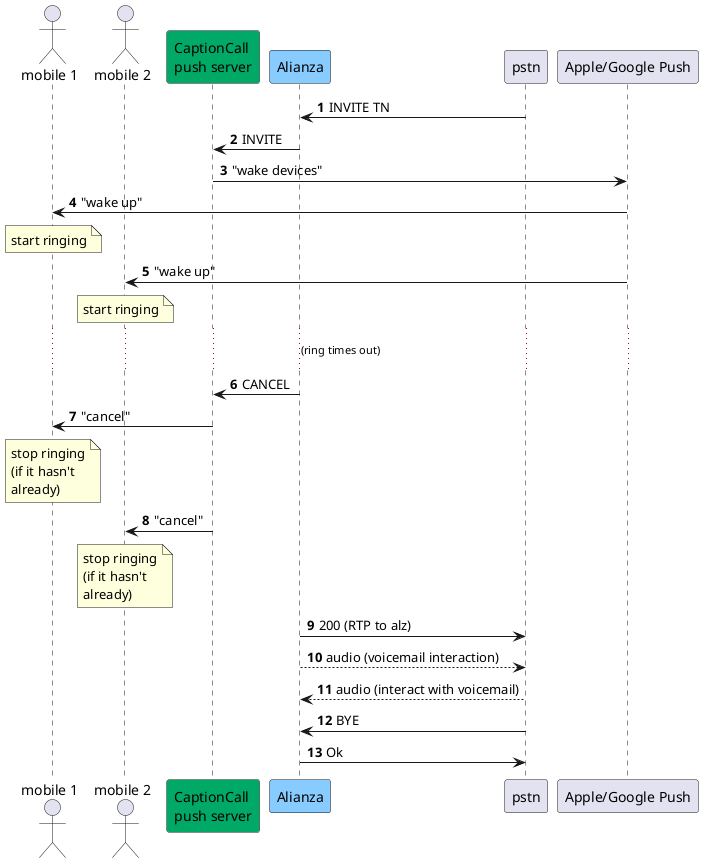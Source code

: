 @startuml
'https://plantuml.com/sequence-diagram

autonumber

actor "mobile 1" as m1
actor "mobile 2" as m2
participant "CaptionCall \npush server" as ps #0a6
participant "Alianza" as alz #8cf
participant "pstn" as pstn
participant "Apple/Google Push" as push

pstn -> alz: INVITE TN
alz -> ps: INVITE
ps -> push: "wake devices"
push -> m1: "wake up"
note over m1
    start ringing
end note
push -> m2: "wake up"
note over m2
    start ringing
end note

... (ring times out) ...

alz -> ps: CANCEL
ps -> m1: "cancel"
note over m1
    stop ringing
    (if it hasn't
    already)
end note
ps -> m2: "cancel"
note over m2
    stop ringing
    (if it hasn't
    already)
end note
alz -> pstn: 200 (RTP to alz)
alz --> pstn: audio (voicemail interaction)
pstn --> alz: audio (interact with voicemail)
pstn -> alz: BYE
alz -> pstn: Ok

@enduml